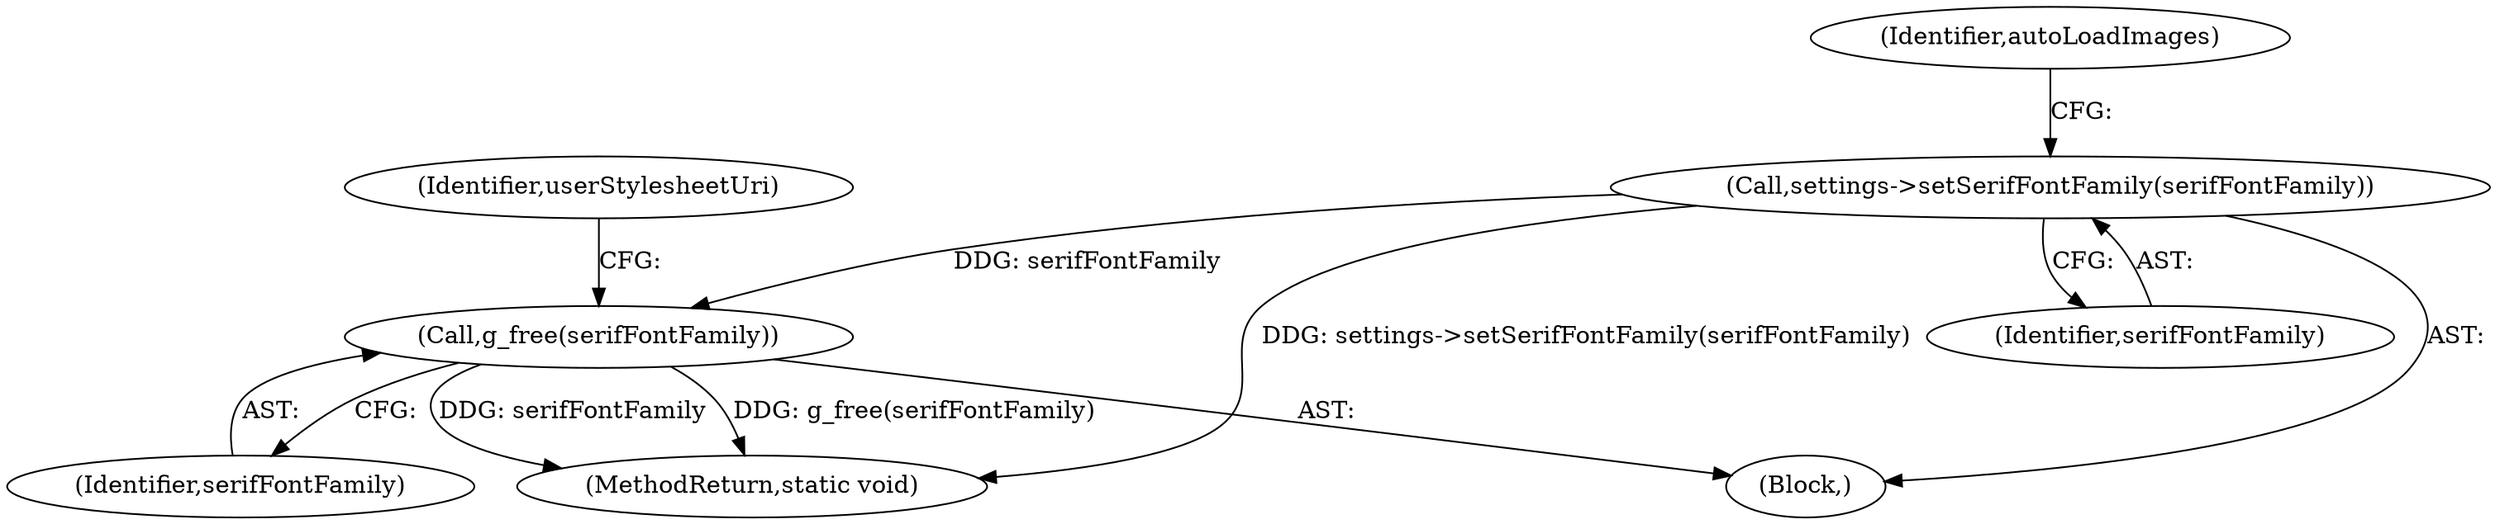 digraph "0_Chrome_5a2de6455f565783c73e53eae2c8b953e7d48520_0@API" {
"1000384" [label="(Call,g_free(serifFontFamily))"];
"1000288" [label="(Call,settings->setSerifFontFamily(serifFontFamily))"];
"1000392" [label="(MethodReturn,static void)"];
"1000288" [label="(Call,settings->setSerifFontFamily(serifFontFamily))"];
"1000102" [label="(Block,)"];
"1000289" [label="(Identifier,serifFontFamily)"];
"1000291" [label="(Identifier,autoLoadImages)"];
"1000385" [label="(Identifier,serifFontFamily)"];
"1000384" [label="(Call,g_free(serifFontFamily))"];
"1000387" [label="(Identifier,userStylesheetUri)"];
"1000384" -> "1000102"  [label="AST: "];
"1000384" -> "1000385"  [label="CFG: "];
"1000385" -> "1000384"  [label="AST: "];
"1000387" -> "1000384"  [label="CFG: "];
"1000384" -> "1000392"  [label="DDG: g_free(serifFontFamily)"];
"1000384" -> "1000392"  [label="DDG: serifFontFamily"];
"1000288" -> "1000384"  [label="DDG: serifFontFamily"];
"1000288" -> "1000102"  [label="AST: "];
"1000288" -> "1000289"  [label="CFG: "];
"1000289" -> "1000288"  [label="AST: "];
"1000291" -> "1000288"  [label="CFG: "];
"1000288" -> "1000392"  [label="DDG: settings->setSerifFontFamily(serifFontFamily)"];
}
